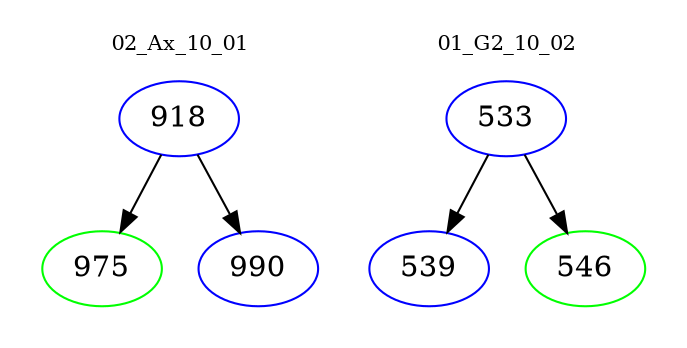 digraph{
subgraph cluster_0 {
color = white
label = "02_Ax_10_01";
fontsize=10;
T0_918 [label="918", color="blue"]
T0_918 -> T0_975 [color="black"]
T0_975 [label="975", color="green"]
T0_918 -> T0_990 [color="black"]
T0_990 [label="990", color="blue"]
}
subgraph cluster_1 {
color = white
label = "01_G2_10_02";
fontsize=10;
T1_533 [label="533", color="blue"]
T1_533 -> T1_539 [color="black"]
T1_539 [label="539", color="blue"]
T1_533 -> T1_546 [color="black"]
T1_546 [label="546", color="green"]
}
}
